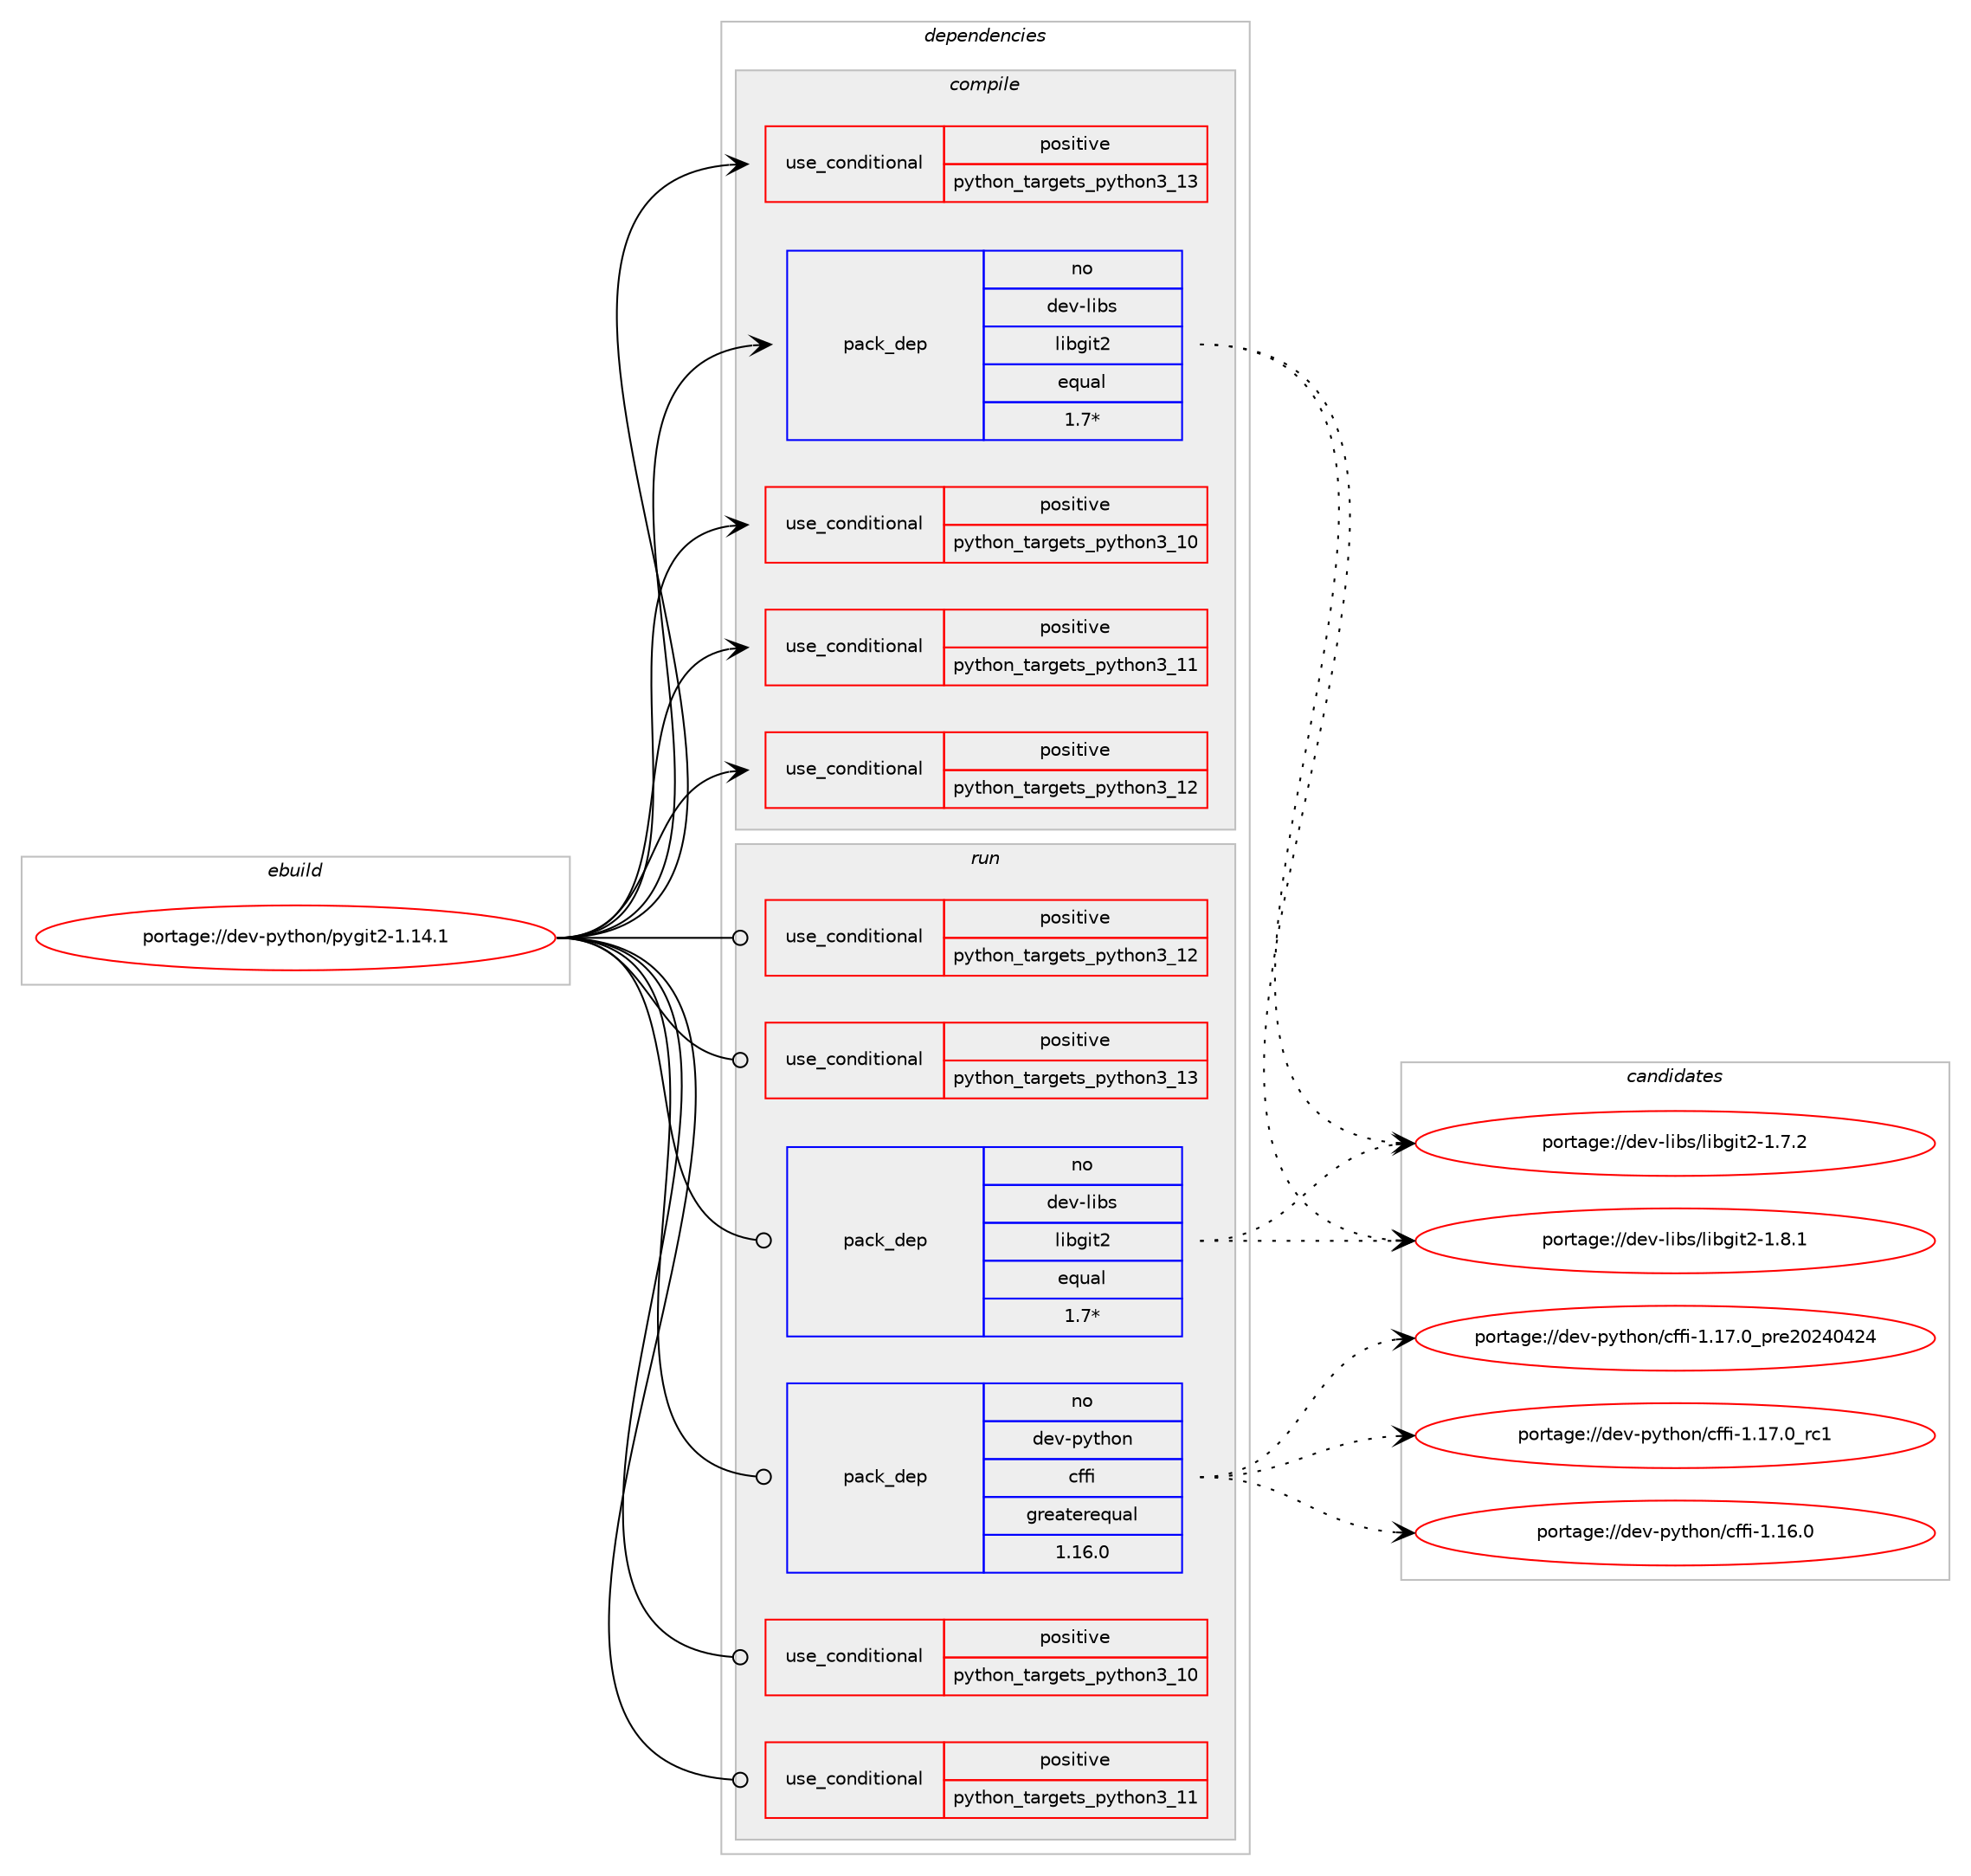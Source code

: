 digraph prolog {

# *************
# Graph options
# *************

newrank=true;
concentrate=true;
compound=true;
graph [rankdir=LR,fontname=Helvetica,fontsize=10,ranksep=1.5];#, ranksep=2.5, nodesep=0.2];
edge  [arrowhead=vee];
node  [fontname=Helvetica,fontsize=10];

# **********
# The ebuild
# **********

subgraph cluster_leftcol {
color=gray;
rank=same;
label=<<i>ebuild</i>>;
id [label="portage://dev-python/pygit2-1.14.1", color=red, width=4, href="../dev-python/pygit2-1.14.1.svg"];
}

# ****************
# The dependencies
# ****************

subgraph cluster_midcol {
color=gray;
label=<<i>dependencies</i>>;
subgraph cluster_compile {
fillcolor="#eeeeee";
style=filled;
label=<<i>compile</i>>;
subgraph cond35791 {
dependency78582 [label=<<TABLE BORDER="0" CELLBORDER="1" CELLSPACING="0" CELLPADDING="4"><TR><TD ROWSPAN="3" CELLPADDING="10">use_conditional</TD></TR><TR><TD>positive</TD></TR><TR><TD>python_targets_python3_10</TD></TR></TABLE>>, shape=none, color=red];
# *** BEGIN UNKNOWN DEPENDENCY TYPE (TODO) ***
# dependency78582 -> package_dependency(portage://dev-python/pygit2-1.14.1,install,no,dev-lang,python,none,[,,],[slot(3.10)],[])
# *** END UNKNOWN DEPENDENCY TYPE (TODO) ***

}
id:e -> dependency78582:w [weight=20,style="solid",arrowhead="vee"];
subgraph cond35792 {
dependency78583 [label=<<TABLE BORDER="0" CELLBORDER="1" CELLSPACING="0" CELLPADDING="4"><TR><TD ROWSPAN="3" CELLPADDING="10">use_conditional</TD></TR><TR><TD>positive</TD></TR><TR><TD>python_targets_python3_11</TD></TR></TABLE>>, shape=none, color=red];
# *** BEGIN UNKNOWN DEPENDENCY TYPE (TODO) ***
# dependency78583 -> package_dependency(portage://dev-python/pygit2-1.14.1,install,no,dev-lang,python,none,[,,],[slot(3.11)],[])
# *** END UNKNOWN DEPENDENCY TYPE (TODO) ***

}
id:e -> dependency78583:w [weight=20,style="solid",arrowhead="vee"];
subgraph cond35793 {
dependency78584 [label=<<TABLE BORDER="0" CELLBORDER="1" CELLSPACING="0" CELLPADDING="4"><TR><TD ROWSPAN="3" CELLPADDING="10">use_conditional</TD></TR><TR><TD>positive</TD></TR><TR><TD>python_targets_python3_12</TD></TR></TABLE>>, shape=none, color=red];
# *** BEGIN UNKNOWN DEPENDENCY TYPE (TODO) ***
# dependency78584 -> package_dependency(portage://dev-python/pygit2-1.14.1,install,no,dev-lang,python,none,[,,],[slot(3.12)],[])
# *** END UNKNOWN DEPENDENCY TYPE (TODO) ***

}
id:e -> dependency78584:w [weight=20,style="solid",arrowhead="vee"];
subgraph cond35794 {
dependency78585 [label=<<TABLE BORDER="0" CELLBORDER="1" CELLSPACING="0" CELLPADDING="4"><TR><TD ROWSPAN="3" CELLPADDING="10">use_conditional</TD></TR><TR><TD>positive</TD></TR><TR><TD>python_targets_python3_13</TD></TR></TABLE>>, shape=none, color=red];
# *** BEGIN UNKNOWN DEPENDENCY TYPE (TODO) ***
# dependency78585 -> package_dependency(portage://dev-python/pygit2-1.14.1,install,no,dev-lang,python,none,[,,],[slot(3.13)],[])
# *** END UNKNOWN DEPENDENCY TYPE (TODO) ***

}
id:e -> dependency78585:w [weight=20,style="solid",arrowhead="vee"];
subgraph pack41574 {
dependency78586 [label=<<TABLE BORDER="0" CELLBORDER="1" CELLSPACING="0" CELLPADDING="4" WIDTH="220"><TR><TD ROWSPAN="6" CELLPADDING="30">pack_dep</TD></TR><TR><TD WIDTH="110">no</TD></TR><TR><TD>dev-libs</TD></TR><TR><TD>libgit2</TD></TR><TR><TD>equal</TD></TR><TR><TD>1.7*</TD></TR></TABLE>>, shape=none, color=blue];
}
id:e -> dependency78586:w [weight=20,style="solid",arrowhead="vee"];
}
subgraph cluster_compileandrun {
fillcolor="#eeeeee";
style=filled;
label=<<i>compile and run</i>>;
}
subgraph cluster_run {
fillcolor="#eeeeee";
style=filled;
label=<<i>run</i>>;
subgraph cond35795 {
dependency78587 [label=<<TABLE BORDER="0" CELLBORDER="1" CELLSPACING="0" CELLPADDING="4"><TR><TD ROWSPAN="3" CELLPADDING="10">use_conditional</TD></TR><TR><TD>positive</TD></TR><TR><TD>python_targets_python3_10</TD></TR></TABLE>>, shape=none, color=red];
# *** BEGIN UNKNOWN DEPENDENCY TYPE (TODO) ***
# dependency78587 -> package_dependency(portage://dev-python/pygit2-1.14.1,run,no,dev-lang,python,none,[,,],[slot(3.10)],[])
# *** END UNKNOWN DEPENDENCY TYPE (TODO) ***

}
id:e -> dependency78587:w [weight=20,style="solid",arrowhead="odot"];
subgraph cond35796 {
dependency78588 [label=<<TABLE BORDER="0" CELLBORDER="1" CELLSPACING="0" CELLPADDING="4"><TR><TD ROWSPAN="3" CELLPADDING="10">use_conditional</TD></TR><TR><TD>positive</TD></TR><TR><TD>python_targets_python3_11</TD></TR></TABLE>>, shape=none, color=red];
# *** BEGIN UNKNOWN DEPENDENCY TYPE (TODO) ***
# dependency78588 -> package_dependency(portage://dev-python/pygit2-1.14.1,run,no,dev-lang,python,none,[,,],[slot(3.11)],[])
# *** END UNKNOWN DEPENDENCY TYPE (TODO) ***

}
id:e -> dependency78588:w [weight=20,style="solid",arrowhead="odot"];
subgraph cond35797 {
dependency78589 [label=<<TABLE BORDER="0" CELLBORDER="1" CELLSPACING="0" CELLPADDING="4"><TR><TD ROWSPAN="3" CELLPADDING="10">use_conditional</TD></TR><TR><TD>positive</TD></TR><TR><TD>python_targets_python3_12</TD></TR></TABLE>>, shape=none, color=red];
# *** BEGIN UNKNOWN DEPENDENCY TYPE (TODO) ***
# dependency78589 -> package_dependency(portage://dev-python/pygit2-1.14.1,run,no,dev-lang,python,none,[,,],[slot(3.12)],[])
# *** END UNKNOWN DEPENDENCY TYPE (TODO) ***

}
id:e -> dependency78589:w [weight=20,style="solid",arrowhead="odot"];
subgraph cond35798 {
dependency78590 [label=<<TABLE BORDER="0" CELLBORDER="1" CELLSPACING="0" CELLPADDING="4"><TR><TD ROWSPAN="3" CELLPADDING="10">use_conditional</TD></TR><TR><TD>positive</TD></TR><TR><TD>python_targets_python3_13</TD></TR></TABLE>>, shape=none, color=red];
# *** BEGIN UNKNOWN DEPENDENCY TYPE (TODO) ***
# dependency78590 -> package_dependency(portage://dev-python/pygit2-1.14.1,run,no,dev-lang,python,none,[,,],[slot(3.13)],[])
# *** END UNKNOWN DEPENDENCY TYPE (TODO) ***

}
id:e -> dependency78590:w [weight=20,style="solid",arrowhead="odot"];
subgraph pack41575 {
dependency78591 [label=<<TABLE BORDER="0" CELLBORDER="1" CELLSPACING="0" CELLPADDING="4" WIDTH="220"><TR><TD ROWSPAN="6" CELLPADDING="30">pack_dep</TD></TR><TR><TD WIDTH="110">no</TD></TR><TR><TD>dev-libs</TD></TR><TR><TD>libgit2</TD></TR><TR><TD>equal</TD></TR><TR><TD>1.7*</TD></TR></TABLE>>, shape=none, color=blue];
}
id:e -> dependency78591:w [weight=20,style="solid",arrowhead="odot"];
subgraph pack41576 {
dependency78592 [label=<<TABLE BORDER="0" CELLBORDER="1" CELLSPACING="0" CELLPADDING="4" WIDTH="220"><TR><TD ROWSPAN="6" CELLPADDING="30">pack_dep</TD></TR><TR><TD WIDTH="110">no</TD></TR><TR><TD>dev-python</TD></TR><TR><TD>cffi</TD></TR><TR><TD>greaterequal</TD></TR><TR><TD>1.16.0</TD></TR></TABLE>>, shape=none, color=blue];
}
id:e -> dependency78592:w [weight=20,style="solid",arrowhead="odot"];
}
}

# **************
# The candidates
# **************

subgraph cluster_choices {
rank=same;
color=gray;
label=<<i>candidates</i>>;

subgraph choice41574 {
color=black;
nodesep=1;
choice1001011184510810598115471081059810310511650454946554650 [label="portage://dev-libs/libgit2-1.7.2", color=red, width=4,href="../dev-libs/libgit2-1.7.2.svg"];
choice1001011184510810598115471081059810310511650454946564649 [label="portage://dev-libs/libgit2-1.8.1", color=red, width=4,href="../dev-libs/libgit2-1.8.1.svg"];
dependency78586:e -> choice1001011184510810598115471081059810310511650454946554650:w [style=dotted,weight="100"];
dependency78586:e -> choice1001011184510810598115471081059810310511650454946564649:w [style=dotted,weight="100"];
}
subgraph choice41575 {
color=black;
nodesep=1;
choice1001011184510810598115471081059810310511650454946554650 [label="portage://dev-libs/libgit2-1.7.2", color=red, width=4,href="../dev-libs/libgit2-1.7.2.svg"];
choice1001011184510810598115471081059810310511650454946564649 [label="portage://dev-libs/libgit2-1.8.1", color=red, width=4,href="../dev-libs/libgit2-1.8.1.svg"];
dependency78591:e -> choice1001011184510810598115471081059810310511650454946554650:w [style=dotted,weight="100"];
dependency78591:e -> choice1001011184510810598115471081059810310511650454946564649:w [style=dotted,weight="100"];
}
subgraph choice41576 {
color=black;
nodesep=1;
choice10010111845112121116104111110479910210210545494649544648 [label="portage://dev-python/cffi-1.16.0", color=red, width=4,href="../dev-python/cffi-1.16.0.svg"];
choice10010111845112121116104111110479910210210545494649554648951121141015048505248525052 [label="portage://dev-python/cffi-1.17.0_pre20240424", color=red, width=4,href="../dev-python/cffi-1.17.0_pre20240424.svg"];
choice10010111845112121116104111110479910210210545494649554648951149949 [label="portage://dev-python/cffi-1.17.0_rc1", color=red, width=4,href="../dev-python/cffi-1.17.0_rc1.svg"];
dependency78592:e -> choice10010111845112121116104111110479910210210545494649544648:w [style=dotted,weight="100"];
dependency78592:e -> choice10010111845112121116104111110479910210210545494649554648951121141015048505248525052:w [style=dotted,weight="100"];
dependency78592:e -> choice10010111845112121116104111110479910210210545494649554648951149949:w [style=dotted,weight="100"];
}
}

}
